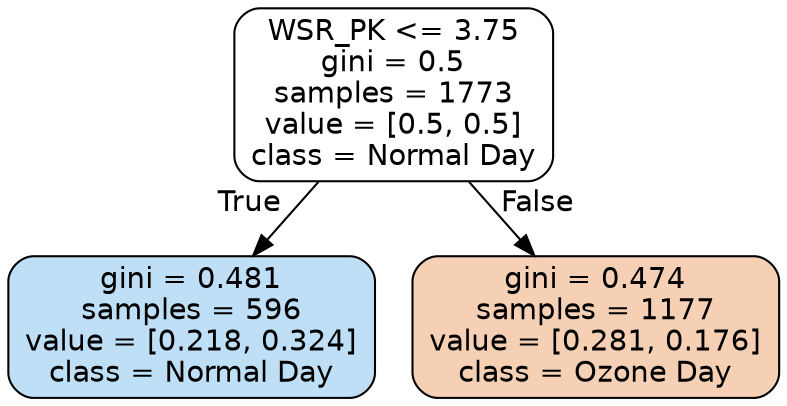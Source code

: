 digraph Tree {
node [shape=box, style="filled, rounded", color="black", fontname=helvetica] ;
edge [fontname=helvetica] ;
0 [label="WSR_PK <= 3.75\ngini = 0.5\nsamples = 1773\nvalue = [0.5, 0.5]\nclass = Normal Day", fillcolor="#ffffff"] ;
1 [label="gini = 0.481\nsamples = 596\nvalue = [0.218, 0.324]\nclass = Normal Day", fillcolor="#bedff6"] ;
0 -> 1 [labeldistance=2.5, labelangle=45, headlabel="True"] ;
2 [label="gini = 0.474\nsamples = 1177\nvalue = [0.281, 0.176]\nclass = Ozone Day", fillcolor="#f5d0b5"] ;
0 -> 2 [labeldistance=2.5, labelangle=-45, headlabel="False"] ;
}